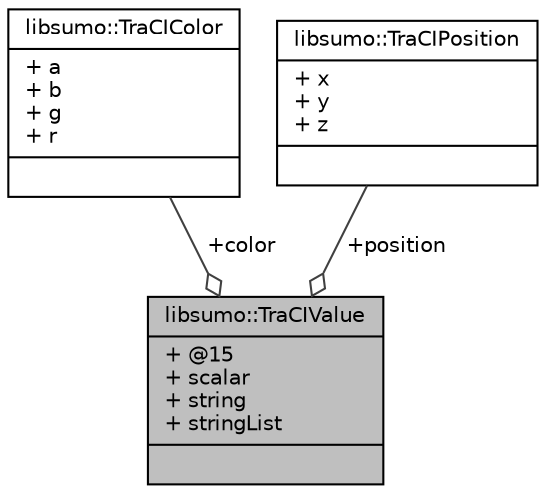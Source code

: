digraph "libsumo::TraCIValue"
{
  edge [fontname="Helvetica",fontsize="10",labelfontname="Helvetica",labelfontsize="10"];
  node [fontname="Helvetica",fontsize="10",shape=record];
  Node1 [label="{libsumo::TraCIValue\n|+ @15\l+ scalar\l+ string\l+ stringList\l|}",height=0.2,width=0.4,color="black", fillcolor="grey75", style="filled", fontcolor="black"];
  Node2 -> Node1 [color="grey25",fontsize="10",style="solid",label=" +color" ,arrowhead="odiamond",fontname="Helvetica"];
  Node2 [label="{libsumo::TraCIColor\n|+ a\l+ b\l+ g\l+ r\l|}",height=0.2,width=0.4,color="black", fillcolor="white", style="filled",URL="$d7/d97/structlibsumo_1_1_tra_c_i_color.html",tooltip="A color. "];
  Node3 -> Node1 [color="grey25",fontsize="10",style="solid",label=" +position" ,arrowhead="odiamond",fontname="Helvetica"];
  Node3 [label="{libsumo::TraCIPosition\n|+ x\l+ y\l+ z\l|}",height=0.2,width=0.4,color="black", fillcolor="white", style="filled",URL="$d7/d40/structlibsumo_1_1_tra_c_i_position.html",tooltip="A 3D-position. "];
}
